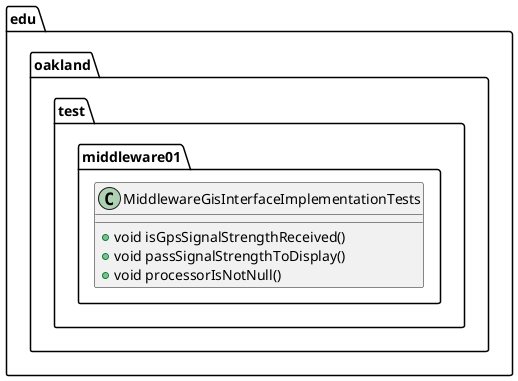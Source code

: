 @startuml MiddlewareGisInterfaceImplementationTests

package edu.oakland.test.middleware01 {
  class MiddlewareGisInterfaceImplementationTests {
    + void isGpsSignalStrengthReceived()
    + void passSignalStrengthToDisplay()
    + void processorIsNotNull()
  }
}

@enduml